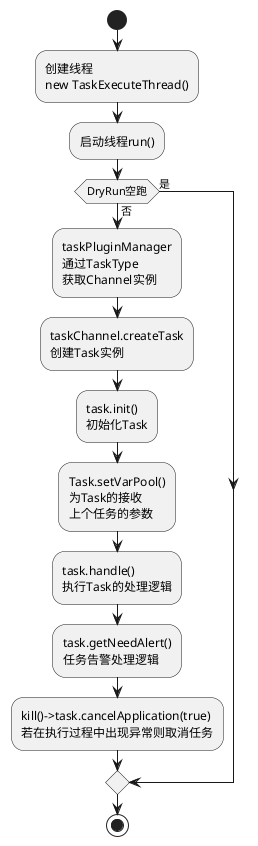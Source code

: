 @startuml
'https://plantuml.com/activity-diagram-beta

start

:创建线程
new TaskExecuteThread();
:启动线程run();
if (DryRun空跑) then (否)
  :taskPluginManager
  通过TaskType
  获取Channel实例;
  :taskChannel.createTask
  创建Task实例;
  :task.init()
  初始化Task;
  :Task.setVarPool()
  为Task的接收
  上个任务的参数;
  :task.handle()
  执行Task的处理逻辑;
  :task.getNeedAlert()
  任务告警处理逻辑;
  :kill()->task.cancelApplication(true)
  若在执行过程中出现异常则取消任务;
else (是)

endif

stop

@enduml
